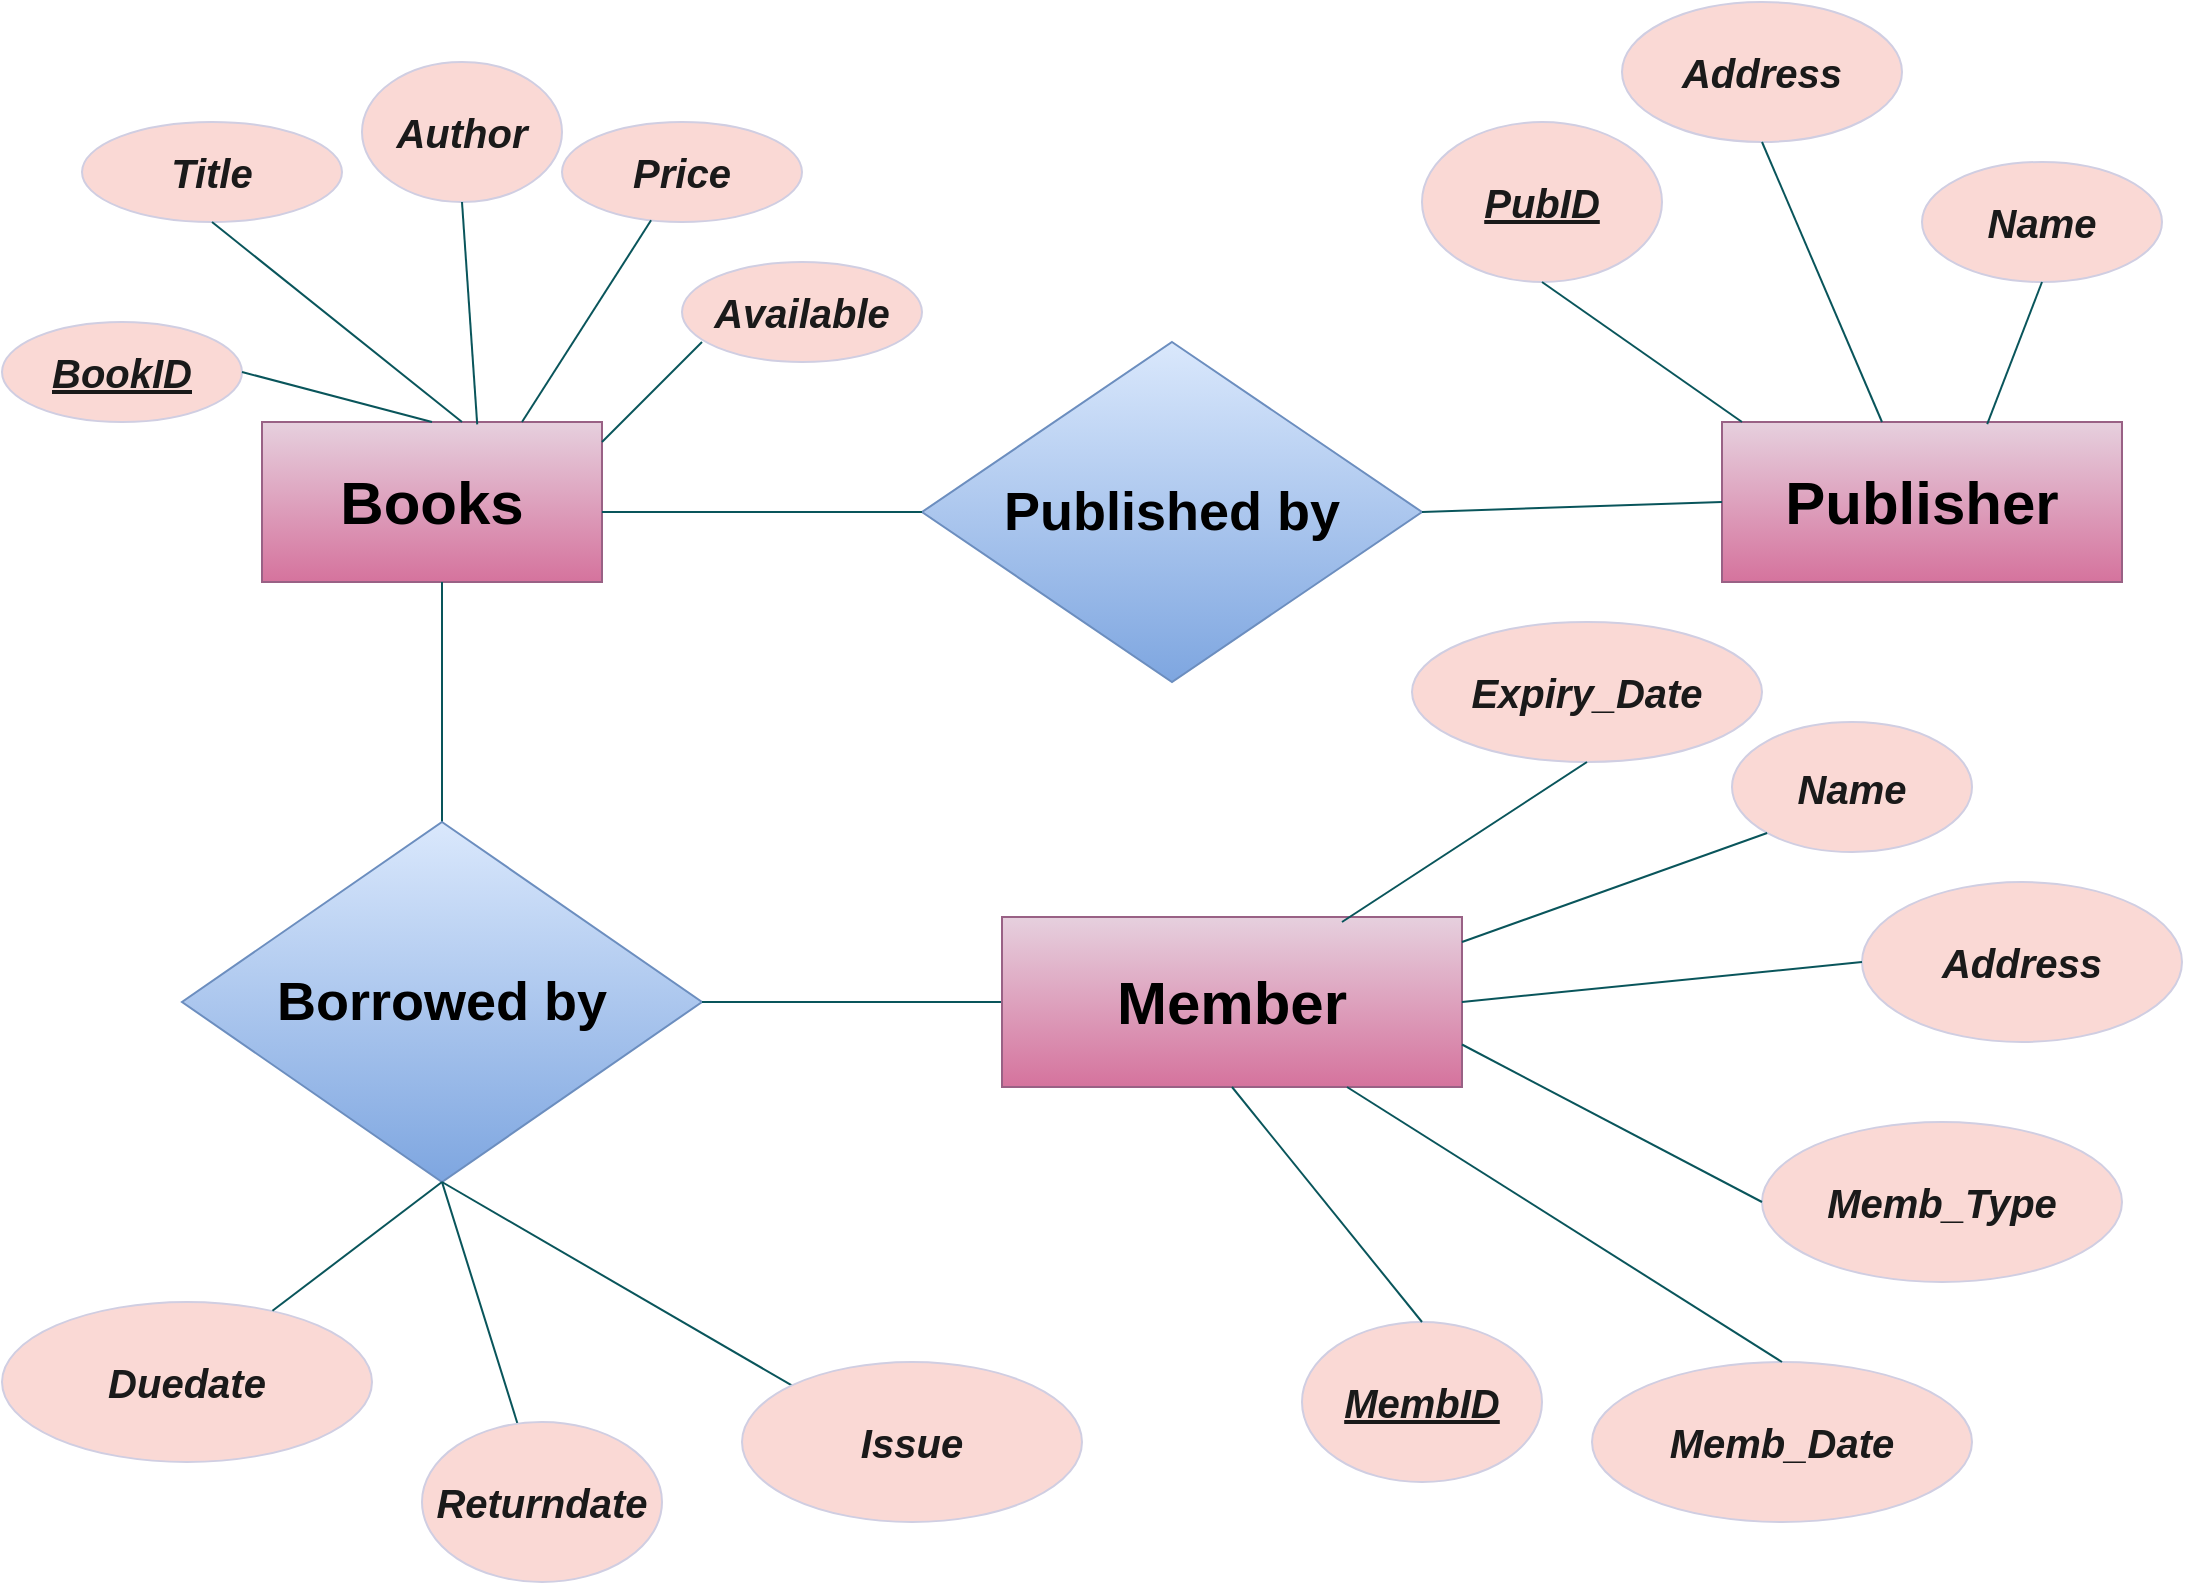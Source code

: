 <mxfile version="21.1.7" type="device">
  <diagram name="Page-1" id="mfpMRLxhOkNZ_YUZovEA">
    <mxGraphModel dx="1750" dy="915" grid="1" gridSize="10" guides="1" tooltips="1" connect="1" arrows="1" fold="1" page="1" pageScale="1" pageWidth="1100" pageHeight="850" math="0" shadow="0">
      <root>
        <mxCell id="0" />
        <mxCell id="1" parent="0" />
        <mxCell id="VkfNkk22ph1RqWk2mNfj-1" value="Title" style="ellipse;whiteSpace=wrap;html=1;strokeColor=#D0CEE2;fontColor=#1A1A1A;fillColor=#FAD9D5;fontSize=20;fontStyle=3" vertex="1" parent="1">
          <mxGeometry x="40" y="70" width="130" height="50" as="geometry" />
        </mxCell>
        <mxCell id="VkfNkk22ph1RqWk2mNfj-3" value="Books" style="rounded=0;whiteSpace=wrap;html=1;strokeColor=#996185;fillColor=#e6d0de;gradientColor=#d5739d;fontSize=30;fontStyle=1" vertex="1" parent="1">
          <mxGeometry x="130" y="220" width="170" height="80" as="geometry" />
        </mxCell>
        <mxCell id="VkfNkk22ph1RqWk2mNfj-4" value="" style="endArrow=none;html=1;rounded=0;strokeColor=#09555B;fontColor=#1A1A1A;entryX=0.5;entryY=1;entryDx=0;entryDy=0;" edge="1" parent="1" target="VkfNkk22ph1RqWk2mNfj-1">
          <mxGeometry width="50" height="50" relative="1" as="geometry">
            <mxPoint x="230" y="220" as="sourcePoint" />
            <mxPoint x="120" y="110" as="targetPoint" />
          </mxGeometry>
        </mxCell>
        <mxCell id="VkfNkk22ph1RqWk2mNfj-5" value="Price" style="ellipse;whiteSpace=wrap;html=1;strokeColor=#D0CEE2;fontColor=#1A1A1A;fillColor=#FAD9D5;fontSize=20;fontStyle=3" vertex="1" parent="1">
          <mxGeometry x="280" y="70" width="120" height="50" as="geometry" />
        </mxCell>
        <mxCell id="VkfNkk22ph1RqWk2mNfj-8" value="Available" style="ellipse;whiteSpace=wrap;html=1;strokeColor=#D0CEE2;fontColor=#1A1A1A;fillColor=#FAD9D5;fontStyle=3;fontSize=20;" vertex="1" parent="1">
          <mxGeometry x="340" y="140" width="120" height="50" as="geometry" />
        </mxCell>
        <mxCell id="VkfNkk22ph1RqWk2mNfj-10" value="BookID" style="ellipse;whiteSpace=wrap;html=1;strokeColor=#D0CEE2;fontColor=#1A1A1A;fillColor=#FAD9D5;fontStyle=7;fontSize=20;" vertex="1" parent="1">
          <mxGeometry y="170" width="120" height="50" as="geometry" />
        </mxCell>
        <mxCell id="VkfNkk22ph1RqWk2mNfj-11" value="" style="endArrow=none;html=1;rounded=0;strokeColor=#09555B;fontColor=#1A1A1A;exitX=1;exitY=0.5;exitDx=0;exitDy=0;entryX=0.5;entryY=0;entryDx=0;entryDy=0;" edge="1" parent="1" source="VkfNkk22ph1RqWk2mNfj-10" target="VkfNkk22ph1RqWk2mNfj-3">
          <mxGeometry width="50" height="50" relative="1" as="geometry">
            <mxPoint x="90" y="200" as="sourcePoint" />
            <mxPoint x="180" y="225" as="targetPoint" />
          </mxGeometry>
        </mxCell>
        <mxCell id="VkfNkk22ph1RqWk2mNfj-14" value="" style="endArrow=none;html=1;rounded=0;strokeColor=#09555B;fontColor=#1A1A1A;" edge="1" parent="1">
          <mxGeometry width="50" height="50" relative="1" as="geometry">
            <mxPoint x="300" y="230" as="sourcePoint" />
            <mxPoint x="350" y="180" as="targetPoint" />
          </mxGeometry>
        </mxCell>
        <mxCell id="VkfNkk22ph1RqWk2mNfj-16" value="" style="endArrow=none;html=1;rounded=0;strokeColor=#09555B;fontColor=#1A1A1A;" edge="1" parent="1" target="VkfNkk22ph1RqWk2mNfj-5">
          <mxGeometry width="50" height="50" relative="1" as="geometry">
            <mxPoint x="260" y="220" as="sourcePoint" />
            <mxPoint x="310" y="170" as="targetPoint" />
          </mxGeometry>
        </mxCell>
        <mxCell id="VkfNkk22ph1RqWk2mNfj-17" value="Author" style="ellipse;whiteSpace=wrap;html=1;strokeColor=#D0CEE2;fontColor=#1A1A1A;fillColor=#FAD9D5;fontSize=20;fontStyle=3" vertex="1" parent="1">
          <mxGeometry x="180" y="40" width="100" height="70" as="geometry" />
        </mxCell>
        <mxCell id="VkfNkk22ph1RqWk2mNfj-18" value="" style="endArrow=none;html=1;rounded=0;strokeColor=#09555B;fontColor=#1A1A1A;entryX=0.5;entryY=1;entryDx=0;entryDy=0;exitX=0.633;exitY=0.015;exitDx=0;exitDy=0;exitPerimeter=0;" edge="1" parent="1" source="VkfNkk22ph1RqWk2mNfj-3" target="VkfNkk22ph1RqWk2mNfj-17">
          <mxGeometry width="50" height="50" relative="1" as="geometry">
            <mxPoint x="250" y="220" as="sourcePoint" />
            <mxPoint x="280" y="170" as="targetPoint" />
          </mxGeometry>
        </mxCell>
        <mxCell id="VkfNkk22ph1RqWk2mNfj-20" value="Published by" style="rhombus;whiteSpace=wrap;html=1;strokeColor=#6c8ebf;fillColor=#dae8fc;fontStyle=1;fontSize=27;gradientColor=#7ea6e0;" vertex="1" parent="1">
          <mxGeometry x="460" y="180" width="250" height="170" as="geometry" />
        </mxCell>
        <mxCell id="VkfNkk22ph1RqWk2mNfj-23" value="Publisher" style="rounded=0;whiteSpace=wrap;html=1;strokeColor=#996185;fillColor=#e6d0de;gradientColor=#d5739d;fontSize=30;fontStyle=1" vertex="1" parent="1">
          <mxGeometry x="860" y="220" width="200" height="80" as="geometry" />
        </mxCell>
        <mxCell id="VkfNkk22ph1RqWk2mNfj-24" value="" style="endArrow=none;html=1;rounded=0;strokeColor=#09555B;fontColor=#1A1A1A;entryX=0;entryY=0.5;entryDx=0;entryDy=0;" edge="1" parent="1" target="VkfNkk22ph1RqWk2mNfj-20">
          <mxGeometry width="50" height="50" relative="1" as="geometry">
            <mxPoint x="300" y="265" as="sourcePoint" />
            <mxPoint x="350" y="210" as="targetPoint" />
          </mxGeometry>
        </mxCell>
        <mxCell id="VkfNkk22ph1RqWk2mNfj-25" value="" style="endArrow=none;html=1;rounded=0;strokeColor=#09555B;fontColor=#1A1A1A;entryX=0;entryY=0.5;entryDx=0;entryDy=0;" edge="1" parent="1" target="VkfNkk22ph1RqWk2mNfj-23">
          <mxGeometry width="50" height="50" relative="1" as="geometry">
            <mxPoint x="710" y="265" as="sourcePoint" />
            <mxPoint x="760" y="220" as="targetPoint" />
          </mxGeometry>
        </mxCell>
        <mxCell id="VkfNkk22ph1RqWk2mNfj-27" value="PubID" style="ellipse;whiteSpace=wrap;html=1;strokeColor=#D0CEE2;fontColor=#1A1A1A;fillColor=#FAD9D5;fontSize=20;fontStyle=7" vertex="1" parent="1">
          <mxGeometry x="710" y="70" width="120" height="80" as="geometry" />
        </mxCell>
        <mxCell id="VkfNkk22ph1RqWk2mNfj-28" value="Address" style="ellipse;whiteSpace=wrap;html=1;strokeColor=#D0CEE2;fontColor=#1A1A1A;fillColor=#FAD9D5;fontSize=20;fontStyle=3" vertex="1" parent="1">
          <mxGeometry x="810" y="10" width="140" height="70" as="geometry" />
        </mxCell>
        <mxCell id="VkfNkk22ph1RqWk2mNfj-29" value="Name" style="ellipse;whiteSpace=wrap;html=1;strokeColor=#D0CEE2;fontColor=#1A1A1A;fillColor=#FAD9D5;fontSize=20;fontStyle=3" vertex="1" parent="1">
          <mxGeometry x="960" y="90" width="120" height="60" as="geometry" />
        </mxCell>
        <mxCell id="VkfNkk22ph1RqWk2mNfj-30" value="" style="endArrow=none;html=1;rounded=0;strokeColor=#09555B;fontColor=#1A1A1A;exitX=0.663;exitY=0.013;exitDx=0;exitDy=0;exitPerimeter=0;entryX=0.5;entryY=1;entryDx=0;entryDy=0;" edge="1" parent="1" source="VkfNkk22ph1RqWk2mNfj-23" target="VkfNkk22ph1RqWk2mNfj-29">
          <mxGeometry width="50" height="50" relative="1" as="geometry">
            <mxPoint x="950" y="200" as="sourcePoint" />
            <mxPoint x="1000" y="150" as="targetPoint" />
          </mxGeometry>
        </mxCell>
        <mxCell id="VkfNkk22ph1RqWk2mNfj-31" value="" style="endArrow=none;html=1;rounded=0;strokeColor=#09555B;fontColor=#1A1A1A;entryX=0.5;entryY=1;entryDx=0;entryDy=0;" edge="1" parent="1" target="VkfNkk22ph1RqWk2mNfj-28">
          <mxGeometry width="50" height="50" relative="1" as="geometry">
            <mxPoint x="940" y="220" as="sourcePoint" />
            <mxPoint x="990" y="170" as="targetPoint" />
          </mxGeometry>
        </mxCell>
        <mxCell id="VkfNkk22ph1RqWk2mNfj-32" value="" style="endArrow=none;html=1;rounded=0;strokeColor=#09555B;fontColor=#1A1A1A;entryX=0.5;entryY=1;entryDx=0;entryDy=0;" edge="1" parent="1" target="VkfNkk22ph1RqWk2mNfj-27">
          <mxGeometry width="50" height="50" relative="1" as="geometry">
            <mxPoint x="870" y="220" as="sourcePoint" />
            <mxPoint x="920" y="170" as="targetPoint" />
          </mxGeometry>
        </mxCell>
        <mxCell id="VkfNkk22ph1RqWk2mNfj-34" value="" style="endArrow=none;html=1;rounded=0;strokeColor=#09555B;fontColor=#1A1A1A;exitX=0.5;exitY=0;exitDx=0;exitDy=0;" edge="1" parent="1" source="VkfNkk22ph1RqWk2mNfj-36">
          <mxGeometry width="50" height="50" relative="1" as="geometry">
            <mxPoint x="220" y="500" as="sourcePoint" />
            <mxPoint x="220" y="300" as="targetPoint" />
          </mxGeometry>
        </mxCell>
        <mxCell id="VkfNkk22ph1RqWk2mNfj-36" value="Borrowed by" style="rhombus;whiteSpace=wrap;html=1;strokeColor=#6c8ebf;fillColor=#dae8fc;gradientColor=#7ea6e0;fontSize=27;fontStyle=1" vertex="1" parent="1">
          <mxGeometry x="90" y="420" width="260" height="180" as="geometry" />
        </mxCell>
        <mxCell id="VkfNkk22ph1RqWk2mNfj-37" value="Duedate" style="ellipse;whiteSpace=wrap;html=1;strokeColor=#D0CEE2;fontColor=#1A1A1A;fillColor=#FAD9D5;fontStyle=3;fontSize=20;" vertex="1" parent="1">
          <mxGeometry y="660" width="185" height="80" as="geometry" />
        </mxCell>
        <mxCell id="VkfNkk22ph1RqWk2mNfj-39" value="" style="endArrow=none;html=1;rounded=0;strokeColor=#09555B;fontColor=#1A1A1A;" edge="1" parent="1" source="VkfNkk22ph1RqWk2mNfj-40">
          <mxGeometry width="50" height="50" relative="1" as="geometry">
            <mxPoint x="240" y="680" as="sourcePoint" />
            <mxPoint x="220" y="600" as="targetPoint" />
          </mxGeometry>
        </mxCell>
        <mxCell id="VkfNkk22ph1RqWk2mNfj-40" value="Returndate" style="ellipse;whiteSpace=wrap;html=1;strokeColor=#D0CEE2;fontColor=#1A1A1A;fillColor=#FAD9D5;fontSize=20;fontStyle=3" vertex="1" parent="1">
          <mxGeometry x="210" y="720" width="120" height="80" as="geometry" />
        </mxCell>
        <mxCell id="VkfNkk22ph1RqWk2mNfj-41" value="" style="endArrow=none;html=1;rounded=0;strokeColor=#09555B;fontColor=#1A1A1A;exitX=0.731;exitY=0.055;exitDx=0;exitDy=0;exitPerimeter=0;" edge="1" parent="1" source="VkfNkk22ph1RqWk2mNfj-37">
          <mxGeometry width="50" height="50" relative="1" as="geometry">
            <mxPoint x="160" y="650" as="sourcePoint" />
            <mxPoint x="220" y="600" as="targetPoint" />
          </mxGeometry>
        </mxCell>
        <mxCell id="VkfNkk22ph1RqWk2mNfj-44" value="" style="endArrow=none;html=1;rounded=0;strokeColor=#09555B;fontColor=#1A1A1A;entryX=0;entryY=0;entryDx=0;entryDy=0;" edge="1" parent="1" target="VkfNkk22ph1RqWk2mNfj-45">
          <mxGeometry width="50" height="50" relative="1" as="geometry">
            <mxPoint x="220" y="600" as="sourcePoint" />
            <mxPoint x="480" y="700" as="targetPoint" />
          </mxGeometry>
        </mxCell>
        <mxCell id="VkfNkk22ph1RqWk2mNfj-45" value="Issue" style="ellipse;whiteSpace=wrap;html=1;strokeColor=#D0CEE2;fontColor=#1A1A1A;fillColor=#FAD9D5;fontStyle=3;fontSize=20;" vertex="1" parent="1">
          <mxGeometry x="370" y="690" width="170" height="80" as="geometry" />
        </mxCell>
        <mxCell id="VkfNkk22ph1RqWk2mNfj-46" value="" style="endArrow=none;html=1;rounded=0;strokeColor=#09555B;fontColor=#1A1A1A;exitX=1;exitY=0.5;exitDx=0;exitDy=0;" edge="1" parent="1" source="VkfNkk22ph1RqWk2mNfj-47">
          <mxGeometry width="50" height="50" relative="1" as="geometry">
            <mxPoint x="750" y="470" as="sourcePoint" />
            <mxPoint x="680" y="510" as="targetPoint" />
          </mxGeometry>
        </mxCell>
        <mxCell id="VkfNkk22ph1RqWk2mNfj-48" value="" style="endArrow=none;html=1;rounded=0;strokeColor=#09555B;fontColor=#1A1A1A;exitX=1;exitY=0.5;exitDx=0;exitDy=0;entryX=0;entryY=0.5;entryDx=0;entryDy=0;" edge="1" parent="1" source="VkfNkk22ph1RqWk2mNfj-36" target="VkfNkk22ph1RqWk2mNfj-47">
          <mxGeometry width="50" height="50" relative="1" as="geometry">
            <mxPoint x="350" y="510" as="sourcePoint" />
            <mxPoint x="680" y="510" as="targetPoint" />
          </mxGeometry>
        </mxCell>
        <mxCell id="VkfNkk22ph1RqWk2mNfj-47" value="Member" style="rounded=0;whiteSpace=wrap;html=1;strokeColor=#996185;fillColor=#e6d0de;gradientColor=#d5739d;fontStyle=1;fontSize=30;" vertex="1" parent="1">
          <mxGeometry x="500" y="467.5" width="230" height="85" as="geometry" />
        </mxCell>
        <mxCell id="VkfNkk22ph1RqWk2mNfj-49" value="Expiry_Date" style="ellipse;whiteSpace=wrap;html=1;strokeColor=#D0CEE2;fontColor=#1A1A1A;fillColor=#FAD9D5;fontStyle=3;fontSize=20;" vertex="1" parent="1">
          <mxGeometry x="705" y="320" width="175" height="70" as="geometry" />
        </mxCell>
        <mxCell id="VkfNkk22ph1RqWk2mNfj-50" value="Name" style="ellipse;whiteSpace=wrap;html=1;strokeColor=#D0CEE2;fontColor=#1A1A1A;fillColor=#FAD9D5;fontStyle=3;fontSize=20;" vertex="1" parent="1">
          <mxGeometry x="865" y="370" width="120" height="65" as="geometry" />
        </mxCell>
        <mxCell id="VkfNkk22ph1RqWk2mNfj-51" value="Memb_Type" style="ellipse;whiteSpace=wrap;html=1;strokeColor=#D0CEE2;fontColor=#1A1A1A;fillColor=#FAD9D5;fontStyle=3;fontSize=20;" vertex="1" parent="1">
          <mxGeometry x="880" y="570" width="180" height="80" as="geometry" />
        </mxCell>
        <mxCell id="VkfNkk22ph1RqWk2mNfj-52" value="Memb_Date" style="ellipse;whiteSpace=wrap;html=1;strokeColor=#D0CEE2;fontColor=#1A1A1A;fillColor=#FAD9D5;fontStyle=3;fontSize=20;" vertex="1" parent="1">
          <mxGeometry x="795" y="690" width="190" height="80" as="geometry" />
        </mxCell>
        <mxCell id="VkfNkk22ph1RqWk2mNfj-53" value="MembID" style="ellipse;whiteSpace=wrap;html=1;strokeColor=#D0CEE2;fontColor=#1A1A1A;fillColor=#FAD9D5;fontStyle=7;fontSize=20;" vertex="1" parent="1">
          <mxGeometry x="650" y="670" width="120" height="80" as="geometry" />
        </mxCell>
        <mxCell id="VkfNkk22ph1RqWk2mNfj-54" value="Address" style="ellipse;whiteSpace=wrap;html=1;strokeColor=#D0CEE2;fontColor=#1A1A1A;fillColor=#FAD9D5;fontStyle=3;fontSize=20;" vertex="1" parent="1">
          <mxGeometry x="930" y="450" width="160" height="80" as="geometry" />
        </mxCell>
        <mxCell id="VkfNkk22ph1RqWk2mNfj-57" value="" style="endArrow=none;html=1;rounded=0;strokeColor=#09555B;fontColor=#1A1A1A;entryX=0.5;entryY=1;entryDx=0;entryDy=0;" edge="1" parent="1" target="VkfNkk22ph1RqWk2mNfj-49">
          <mxGeometry width="50" height="50" relative="1" as="geometry">
            <mxPoint x="670" y="470" as="sourcePoint" />
            <mxPoint x="730" y="410" as="targetPoint" />
          </mxGeometry>
        </mxCell>
        <mxCell id="VkfNkk22ph1RqWk2mNfj-58" value="" style="endArrow=none;html=1;rounded=0;strokeColor=#09555B;fontColor=#1A1A1A;entryX=0;entryY=1;entryDx=0;entryDy=0;" edge="1" parent="1" target="VkfNkk22ph1RqWk2mNfj-50">
          <mxGeometry width="50" height="50" relative="1" as="geometry">
            <mxPoint x="730" y="480" as="sourcePoint" />
            <mxPoint x="780" y="430" as="targetPoint" />
          </mxGeometry>
        </mxCell>
        <mxCell id="VkfNkk22ph1RqWk2mNfj-59" value="" style="endArrow=none;html=1;rounded=0;strokeColor=#09555B;fontColor=#1A1A1A;entryX=0.5;entryY=1;entryDx=0;entryDy=0;exitX=0.5;exitY=0;exitDx=0;exitDy=0;" edge="1" parent="1" source="VkfNkk22ph1RqWk2mNfj-53" target="VkfNkk22ph1RqWk2mNfj-47">
          <mxGeometry width="50" height="50" relative="1" as="geometry">
            <mxPoint x="760" y="680" as="sourcePoint" />
            <mxPoint x="810" y="630" as="targetPoint" />
          </mxGeometry>
        </mxCell>
        <mxCell id="VkfNkk22ph1RqWk2mNfj-60" value="" style="endArrow=none;html=1;rounded=0;strokeColor=#09555B;fontColor=#1A1A1A;entryX=0.5;entryY=0;entryDx=0;entryDy=0;exitX=0.75;exitY=1;exitDx=0;exitDy=0;" edge="1" parent="1" source="VkfNkk22ph1RqWk2mNfj-47" target="VkfNkk22ph1RqWk2mNfj-52">
          <mxGeometry width="50" height="50" relative="1" as="geometry">
            <mxPoint x="760" y="680" as="sourcePoint" />
            <mxPoint x="810" y="630" as="targetPoint" />
          </mxGeometry>
        </mxCell>
        <mxCell id="VkfNkk22ph1RqWk2mNfj-61" value="" style="endArrow=none;html=1;rounded=0;strokeColor=#09555B;fontColor=#1A1A1A;entryX=0;entryY=0.5;entryDx=0;entryDy=0;exitX=1;exitY=0.75;exitDx=0;exitDy=0;" edge="1" parent="1" source="VkfNkk22ph1RqWk2mNfj-47" target="VkfNkk22ph1RqWk2mNfj-51">
          <mxGeometry width="50" height="50" relative="1" as="geometry">
            <mxPoint x="760" y="680" as="sourcePoint" />
            <mxPoint x="810" y="630" as="targetPoint" />
          </mxGeometry>
        </mxCell>
        <mxCell id="VkfNkk22ph1RqWk2mNfj-62" value="" style="endArrow=none;html=1;rounded=0;strokeColor=#09555B;fontColor=#1A1A1A;entryX=0;entryY=0.5;entryDx=0;entryDy=0;exitX=1;exitY=0.5;exitDx=0;exitDy=0;" edge="1" parent="1" source="VkfNkk22ph1RqWk2mNfj-47" target="VkfNkk22ph1RqWk2mNfj-54">
          <mxGeometry width="50" height="50" relative="1" as="geometry">
            <mxPoint x="760" y="680" as="sourcePoint" />
            <mxPoint x="810" y="630" as="targetPoint" />
          </mxGeometry>
        </mxCell>
      </root>
    </mxGraphModel>
  </diagram>
</mxfile>
